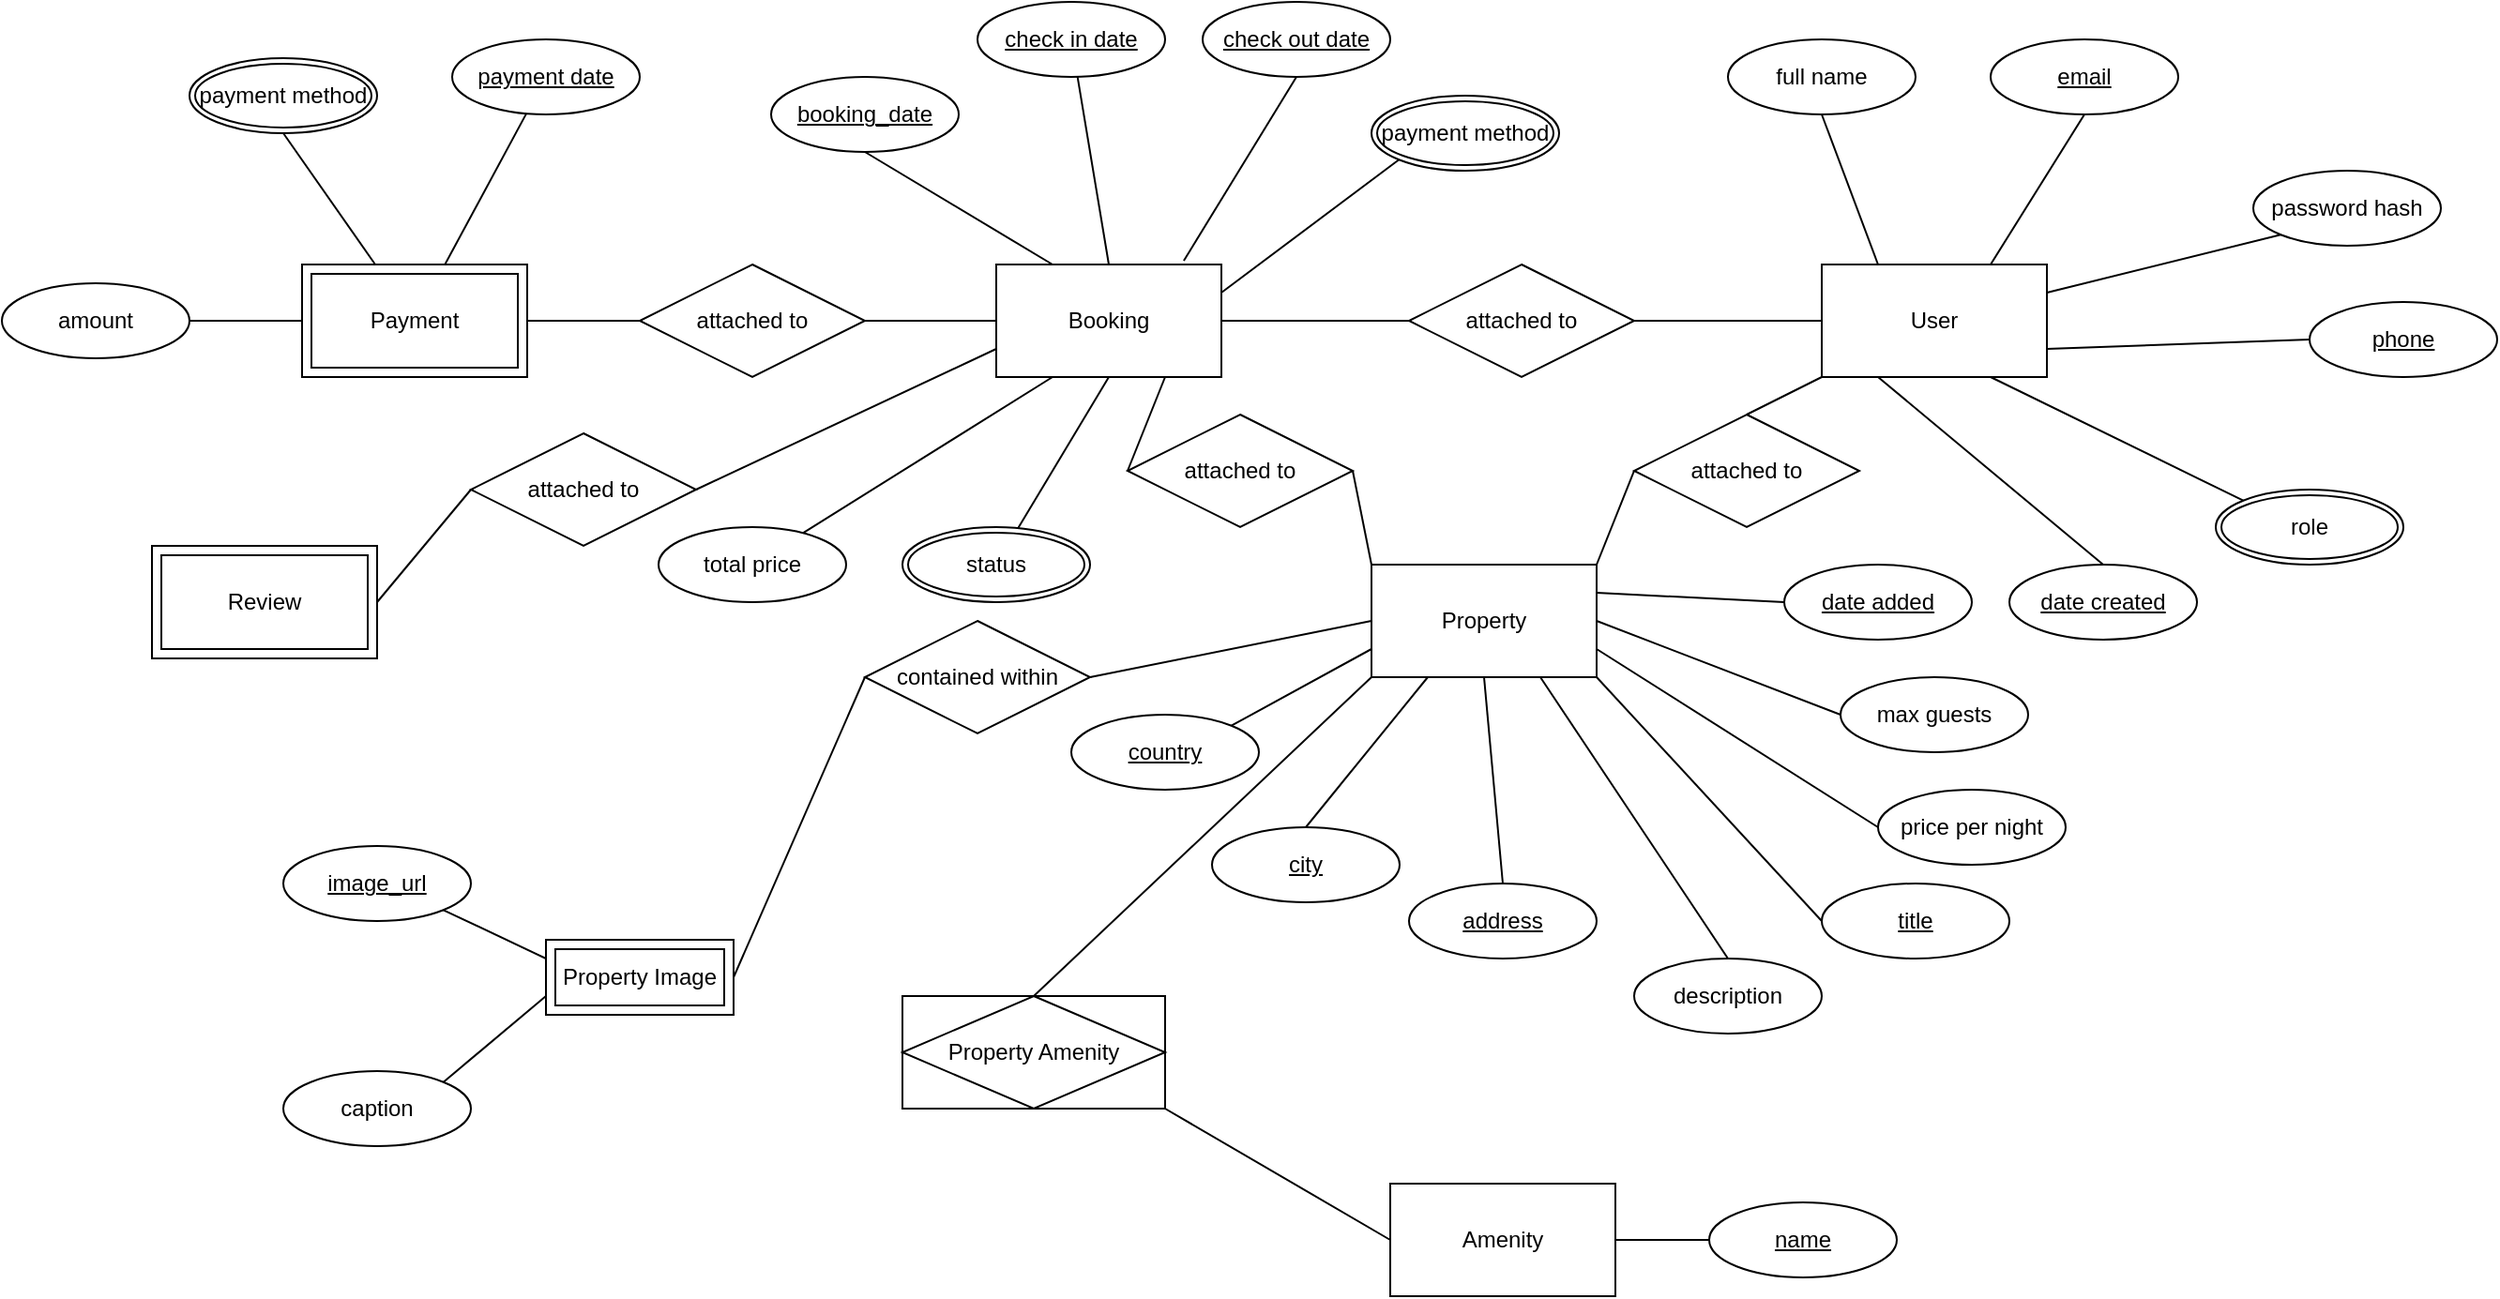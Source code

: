 <mxfile version="28.2.7">
  <diagram id="JWlRh97yMtgUO1gx5GdF" name="Page-1">
    <mxGraphModel dx="2276" dy="811" grid="1" gridSize="10" guides="1" tooltips="1" connect="1" arrows="1" fold="1" page="1" pageScale="1" pageWidth="850" pageHeight="1100" math="0" shadow="0">
      <root>
        <mxCell id="0" />
        <mxCell id="1" parent="0" />
        <mxCell id="tsay3o3xttCGw9lZ-1wW-1" value="Booking" style="rounded=0;whiteSpace=wrap;html=1;" vertex="1" parent="1">
          <mxGeometry x="310" y="170" width="120" height="60" as="geometry" />
        </mxCell>
        <mxCell id="tsay3o3xttCGw9lZ-1wW-2" value="Payment" style="shape=ext;margin=3;double=1;whiteSpace=wrap;html=1;align=center;" vertex="1" parent="1">
          <mxGeometry x="-60" y="170" width="120" height="60" as="geometry" />
        </mxCell>
        <mxCell id="tsay3o3xttCGw9lZ-1wW-3" value="Review" style="shape=ext;margin=3;double=1;whiteSpace=wrap;html=1;align=center;" vertex="1" parent="1">
          <mxGeometry x="-140" y="320" width="120" height="60" as="geometry" />
        </mxCell>
        <mxCell id="tsay3o3xttCGw9lZ-1wW-4" value="User" style="rounded=0;whiteSpace=wrap;html=1;" vertex="1" parent="1">
          <mxGeometry x="750" y="170" width="120" height="60" as="geometry" />
        </mxCell>
        <mxCell id="tsay3o3xttCGw9lZ-1wW-5" value="Amenity" style="rounded=0;whiteSpace=wrap;html=1;" vertex="1" parent="1">
          <mxGeometry x="520" y="660" width="120" height="60" as="geometry" />
        </mxCell>
        <mxCell id="tsay3o3xttCGw9lZ-1wW-6" value="Property Amenity" style="shape=associativeEntity;whiteSpace=wrap;html=1;align=center;" vertex="1" parent="1">
          <mxGeometry x="260" y="560" width="140" height="60" as="geometry" />
        </mxCell>
        <mxCell id="tsay3o3xttCGw9lZ-1wW-7" value="Property" style="rounded=0;whiteSpace=wrap;html=1;" vertex="1" parent="1">
          <mxGeometry x="510" y="330" width="120" height="60" as="geometry" />
        </mxCell>
        <mxCell id="tsay3o3xttCGw9lZ-1wW-8" value="" style="endArrow=none;html=1;rounded=0;exitX=1;exitY=0.5;exitDx=0;exitDy=0;" edge="1" parent="1" source="tsay3o3xttCGw9lZ-1wW-21" target="tsay3o3xttCGw9lZ-1wW-2">
          <mxGeometry relative="1" as="geometry">
            <mxPoint x="10" y="279" as="sourcePoint" />
            <mxPoint x="170" y="279" as="targetPoint" />
          </mxGeometry>
        </mxCell>
        <mxCell id="tsay3o3xttCGw9lZ-1wW-9" value="" style="endArrow=none;html=1;rounded=0;exitX=0.5;exitY=1;exitDx=0;exitDy=0;" edge="1" parent="1" source="tsay3o3xttCGw9lZ-1wW-12" target="tsay3o3xttCGw9lZ-1wW-2">
          <mxGeometry relative="1" as="geometry">
            <mxPoint x="140.101" y="127.689" as="sourcePoint" />
            <mxPoint x="107" y="329" as="targetPoint" />
          </mxGeometry>
        </mxCell>
        <mxCell id="tsay3o3xttCGw9lZ-1wW-10" value="" style="endArrow=none;html=1;rounded=0;" edge="1" parent="1" source="tsay3o3xttCGw9lZ-1wW-11" target="tsay3o3xttCGw9lZ-1wW-2">
          <mxGeometry relative="1" as="geometry">
            <mxPoint x="243.563" y="138.47" as="sourcePoint" />
            <mxPoint x="177" y="329" as="targetPoint" />
          </mxGeometry>
        </mxCell>
        <mxCell id="tsay3o3xttCGw9lZ-1wW-11" value="payment date" style="ellipse;whiteSpace=wrap;html=1;align=center;fontStyle=4;" vertex="1" parent="1">
          <mxGeometry x="20" y="50" width="100" height="40" as="geometry" />
        </mxCell>
        <mxCell id="tsay3o3xttCGw9lZ-1wW-12" value="payment method" style="ellipse;shape=doubleEllipse;margin=3;whiteSpace=wrap;html=1;align=center;" vertex="1" parent="1">
          <mxGeometry x="-120" y="60" width="100" height="40" as="geometry" />
        </mxCell>
        <mxCell id="tsay3o3xttCGw9lZ-1wW-13" value="attached to" style="shape=rhombus;perimeter=rhombusPerimeter;whiteSpace=wrap;html=1;align=center;" vertex="1" parent="1">
          <mxGeometry x="120" y="170" width="120" height="60" as="geometry" />
        </mxCell>
        <mxCell id="tsay3o3xttCGw9lZ-1wW-14" value="" style="endArrow=none;html=1;rounded=0;exitX=1;exitY=0.5;exitDx=0;exitDy=0;entryX=0;entryY=0.5;entryDx=0;entryDy=0;" edge="1" parent="1" source="tsay3o3xttCGw9lZ-1wW-13" target="tsay3o3xttCGw9lZ-1wW-1">
          <mxGeometry relative="1" as="geometry">
            <mxPoint x="470" y="310" as="sourcePoint" />
            <mxPoint x="630" y="310" as="targetPoint" />
          </mxGeometry>
        </mxCell>
        <mxCell id="tsay3o3xttCGw9lZ-1wW-15" value="" style="endArrow=none;html=1;rounded=0;exitX=1;exitY=0.5;exitDx=0;exitDy=0;entryX=0;entryY=0.5;entryDx=0;entryDy=0;" edge="1" parent="1" source="tsay3o3xttCGw9lZ-1wW-2" target="tsay3o3xttCGw9lZ-1wW-13">
          <mxGeometry relative="1" as="geometry">
            <mxPoint x="440" y="250" as="sourcePoint" />
            <mxPoint x="460" y="300" as="targetPoint" />
          </mxGeometry>
        </mxCell>
        <mxCell id="tsay3o3xttCGw9lZ-1wW-16" value="check in date" style="ellipse;whiteSpace=wrap;html=1;align=center;fontStyle=4;" vertex="1" parent="1">
          <mxGeometry x="300" y="30" width="100" height="40" as="geometry" />
        </mxCell>
        <mxCell id="tsay3o3xttCGw9lZ-1wW-17" value="" style="endArrow=none;html=1;rounded=0;exitX=0.5;exitY=0;exitDx=0;exitDy=0;" edge="1" parent="1" source="tsay3o3xttCGw9lZ-1wW-1" target="tsay3o3xttCGw9lZ-1wW-16">
          <mxGeometry relative="1" as="geometry">
            <mxPoint x="260" y="120" as="sourcePoint" />
            <mxPoint x="330" y="120" as="targetPoint" />
          </mxGeometry>
        </mxCell>
        <mxCell id="tsay3o3xttCGw9lZ-1wW-18" value="booking_date" style="ellipse;whiteSpace=wrap;html=1;align=center;fontStyle=4;" vertex="1" parent="1">
          <mxGeometry x="190" y="70" width="100" height="40" as="geometry" />
        </mxCell>
        <mxCell id="tsay3o3xttCGw9lZ-1wW-19" value="" style="endArrow=none;html=1;rounded=0;exitX=0.25;exitY=0;exitDx=0;exitDy=0;entryX=0.5;entryY=1;entryDx=0;entryDy=0;" edge="1" parent="1" source="tsay3o3xttCGw9lZ-1wW-1" target="tsay3o3xttCGw9lZ-1wW-18">
          <mxGeometry relative="1" as="geometry">
            <mxPoint x="620" y="144" as="sourcePoint" />
            <mxPoint x="700" y="100" as="targetPoint" />
          </mxGeometry>
        </mxCell>
        <mxCell id="tsay3o3xttCGw9lZ-1wW-20" value="total price" style="ellipse;whiteSpace=wrap;html=1;align=center;" vertex="1" parent="1">
          <mxGeometry x="130" y="310" width="100" height="40" as="geometry" />
        </mxCell>
        <mxCell id="tsay3o3xttCGw9lZ-1wW-21" value="amount" style="ellipse;whiteSpace=wrap;html=1;align=center;" vertex="1" parent="1">
          <mxGeometry x="-220" y="180" width="100" height="40" as="geometry" />
        </mxCell>
        <mxCell id="tsay3o3xttCGw9lZ-1wW-22" value="" style="endArrow=none;html=1;rounded=0;entryX=0.25;entryY=1;entryDx=0;entryDy=0;" edge="1" parent="1" source="tsay3o3xttCGw9lZ-1wW-20" target="tsay3o3xttCGw9lZ-1wW-1">
          <mxGeometry relative="1" as="geometry">
            <mxPoint x="520" y="300" as="sourcePoint" />
            <mxPoint x="480" y="230" as="targetPoint" />
          </mxGeometry>
        </mxCell>
        <mxCell id="tsay3o3xttCGw9lZ-1wW-23" value="status" style="ellipse;shape=doubleEllipse;margin=3;whiteSpace=wrap;html=1;align=center;" vertex="1" parent="1">
          <mxGeometry x="260" y="310" width="100" height="40" as="geometry" />
        </mxCell>
        <mxCell id="tsay3o3xttCGw9lZ-1wW-24" value="" style="endArrow=none;html=1;rounded=0;entryX=0.5;entryY=1;entryDx=0;entryDy=0;" edge="1" parent="1" source="tsay3o3xttCGw9lZ-1wW-23" target="tsay3o3xttCGw9lZ-1wW-1">
          <mxGeometry relative="1" as="geometry">
            <mxPoint x="440" y="300" as="sourcePoint" />
            <mxPoint x="420" y="250" as="targetPoint" />
          </mxGeometry>
        </mxCell>
        <mxCell id="tsay3o3xttCGw9lZ-1wW-25" value="check out date" style="ellipse;whiteSpace=wrap;html=1;align=center;fontStyle=4;" vertex="1" parent="1">
          <mxGeometry x="420" y="30" width="100" height="40" as="geometry" />
        </mxCell>
        <mxCell id="tsay3o3xttCGw9lZ-1wW-26" value="" style="endArrow=none;html=1;rounded=0;exitX=0.833;exitY=-0.033;exitDx=0;exitDy=0;entryX=0.5;entryY=1;entryDx=0;entryDy=0;exitPerimeter=0;" edge="1" parent="1" source="tsay3o3xttCGw9lZ-1wW-1" target="tsay3o3xttCGw9lZ-1wW-25">
          <mxGeometry relative="1" as="geometry">
            <mxPoint x="470" y="220" as="sourcePoint" />
            <mxPoint x="478" y="160" as="targetPoint" />
          </mxGeometry>
        </mxCell>
        <mxCell id="tsay3o3xttCGw9lZ-1wW-27" value="payment method" style="ellipse;shape=doubleEllipse;margin=3;whiteSpace=wrap;html=1;align=center;" vertex="1" parent="1">
          <mxGeometry x="510" y="80" width="100" height="40" as="geometry" />
        </mxCell>
        <mxCell id="tsay3o3xttCGw9lZ-1wW-28" value="" style="endArrow=none;html=1;rounded=0;exitX=1;exitY=0.25;exitDx=0;exitDy=0;entryX=0;entryY=1;entryDx=0;entryDy=0;" edge="1" parent="1" source="tsay3o3xttCGw9lZ-1wW-1" target="tsay3o3xttCGw9lZ-1wW-27">
          <mxGeometry relative="1" as="geometry">
            <mxPoint x="500" y="268" as="sourcePoint" />
            <mxPoint x="560" y="170" as="targetPoint" />
          </mxGeometry>
        </mxCell>
        <mxCell id="tsay3o3xttCGw9lZ-1wW-29" value="attached to" style="shape=rhombus;perimeter=rhombusPerimeter;whiteSpace=wrap;html=1;align=center;" vertex="1" parent="1">
          <mxGeometry x="530" y="170" width="120" height="60" as="geometry" />
        </mxCell>
        <mxCell id="tsay3o3xttCGw9lZ-1wW-30" value="" style="endArrow=none;html=1;rounded=0;exitX=1;exitY=0.5;exitDx=0;exitDy=0;entryX=0;entryY=0.5;entryDx=0;entryDy=0;" edge="1" parent="1" source="tsay3o3xttCGw9lZ-1wW-1" target="tsay3o3xttCGw9lZ-1wW-29">
          <mxGeometry relative="1" as="geometry">
            <mxPoint x="560" y="260" as="sourcePoint" />
            <mxPoint x="630" y="260" as="targetPoint" />
          </mxGeometry>
        </mxCell>
        <mxCell id="tsay3o3xttCGw9lZ-1wW-31" value="" style="endArrow=none;html=1;rounded=0;exitX=1;exitY=0.5;exitDx=0;exitDy=0;" edge="1" parent="1" source="tsay3o3xttCGw9lZ-1wW-29" target="tsay3o3xttCGw9lZ-1wW-4">
          <mxGeometry relative="1" as="geometry">
            <mxPoint x="590" y="260" as="sourcePoint" />
            <mxPoint x="660" y="260" as="targetPoint" />
          </mxGeometry>
        </mxCell>
        <mxCell id="tsay3o3xttCGw9lZ-1wW-32" value="email" style="ellipse;whiteSpace=wrap;html=1;align=center;fontStyle=4;" vertex="1" parent="1">
          <mxGeometry x="840" y="50" width="100" height="40" as="geometry" />
        </mxCell>
        <mxCell id="tsay3o3xttCGw9lZ-1wW-33" value="" style="endArrow=none;html=1;rounded=0;exitX=0.75;exitY=0;exitDx=0;exitDy=0;entryX=0.5;entryY=1;entryDx=0;entryDy=0;" edge="1" parent="1" source="tsay3o3xttCGw9lZ-1wW-4" target="tsay3o3xttCGw9lZ-1wW-32">
          <mxGeometry relative="1" as="geometry">
            <mxPoint x="760" y="120" as="sourcePoint" />
            <mxPoint x="820" y="120" as="targetPoint" />
          </mxGeometry>
        </mxCell>
        <mxCell id="tsay3o3xttCGw9lZ-1wW-34" value="full name" style="ellipse;whiteSpace=wrap;html=1;align=center;" vertex="1" parent="1">
          <mxGeometry x="700" y="50" width="100" height="40" as="geometry" />
        </mxCell>
        <mxCell id="tsay3o3xttCGw9lZ-1wW-35" value="" style="endArrow=none;html=1;rounded=0;exitX=0.25;exitY=0;exitDx=0;exitDy=0;entryX=0.5;entryY=1;entryDx=0;entryDy=0;" edge="1" parent="1" source="tsay3o3xttCGw9lZ-1wW-4" target="tsay3o3xttCGw9lZ-1wW-34">
          <mxGeometry relative="1" as="geometry">
            <mxPoint x="730" y="210" as="sourcePoint" />
            <mxPoint x="790" y="140" as="targetPoint" />
          </mxGeometry>
        </mxCell>
        <mxCell id="tsay3o3xttCGw9lZ-1wW-36" value="password hash" style="ellipse;whiteSpace=wrap;html=1;align=center;" vertex="1" parent="1">
          <mxGeometry x="980" y="120" width="100" height="40" as="geometry" />
        </mxCell>
        <mxCell id="tsay3o3xttCGw9lZ-1wW-37" value="" style="endArrow=none;html=1;rounded=0;exitX=1;exitY=0.25;exitDx=0;exitDy=0;entryX=0;entryY=1;entryDx=0;entryDy=0;" edge="1" parent="1" source="tsay3o3xttCGw9lZ-1wW-4" target="tsay3o3xttCGw9lZ-1wW-36">
          <mxGeometry relative="1" as="geometry">
            <mxPoint x="920" y="230" as="sourcePoint" />
            <mxPoint x="970" y="150" as="targetPoint" />
          </mxGeometry>
        </mxCell>
        <mxCell id="tsay3o3xttCGw9lZ-1wW-38" value="phone" style="ellipse;whiteSpace=wrap;html=1;align=center;fontStyle=4;" vertex="1" parent="1">
          <mxGeometry x="1010" y="190" width="100" height="40" as="geometry" />
        </mxCell>
        <mxCell id="tsay3o3xttCGw9lZ-1wW-39" value="" style="endArrow=none;html=1;rounded=0;exitX=1;exitY=0.75;exitDx=0;exitDy=0;entryX=0;entryY=0.5;entryDx=0;entryDy=0;" edge="1" parent="1" source="tsay3o3xttCGw9lZ-1wW-4" target="tsay3o3xttCGw9lZ-1wW-38">
          <mxGeometry relative="1" as="geometry">
            <mxPoint x="960" y="321" as="sourcePoint" />
            <mxPoint x="1085" y="240" as="targetPoint" />
          </mxGeometry>
        </mxCell>
        <mxCell id="tsay3o3xttCGw9lZ-1wW-40" value="role" style="ellipse;shape=doubleEllipse;margin=3;whiteSpace=wrap;html=1;align=center;" vertex="1" parent="1">
          <mxGeometry x="960" y="290" width="100" height="40" as="geometry" />
        </mxCell>
        <mxCell id="tsay3o3xttCGw9lZ-1wW-41" value="" style="endArrow=none;html=1;rounded=0;exitX=0.75;exitY=1;exitDx=0;exitDy=0;entryX=0;entryY=0;entryDx=0;entryDy=0;" edge="1" parent="1" source="tsay3o3xttCGw9lZ-1wW-4" target="tsay3o3xttCGw9lZ-1wW-40">
          <mxGeometry relative="1" as="geometry">
            <mxPoint x="910" y="265" as="sourcePoint" />
            <mxPoint x="1050" y="240" as="targetPoint" />
          </mxGeometry>
        </mxCell>
        <mxCell id="tsay3o3xttCGw9lZ-1wW-42" value="date created" style="ellipse;whiteSpace=wrap;html=1;align=center;fontStyle=4;" vertex="1" parent="1">
          <mxGeometry x="850" y="330" width="100" height="40" as="geometry" />
        </mxCell>
        <mxCell id="tsay3o3xttCGw9lZ-1wW-43" value="" style="endArrow=none;html=1;rounded=0;exitX=0.25;exitY=1;exitDx=0;exitDy=0;entryX=0.5;entryY=0;entryDx=0;entryDy=0;" edge="1" parent="1" source="tsay3o3xttCGw9lZ-1wW-4" target="tsay3o3xttCGw9lZ-1wW-42">
          <mxGeometry relative="1" as="geometry">
            <mxPoint x="800" y="250" as="sourcePoint" />
            <mxPoint x="875" y="306" as="targetPoint" />
          </mxGeometry>
        </mxCell>
        <mxCell id="tsay3o3xttCGw9lZ-1wW-44" value="contained within" style="shape=rhombus;perimeter=rhombusPerimeter;whiteSpace=wrap;html=1;align=center;" vertex="1" parent="1">
          <mxGeometry x="240" y="360" width="120" height="60" as="geometry" />
        </mxCell>
        <mxCell id="tsay3o3xttCGw9lZ-1wW-45" value="attached to" style="shape=rhombus;perimeter=rhombusPerimeter;whiteSpace=wrap;html=1;align=center;" vertex="1" parent="1">
          <mxGeometry x="380" y="250" width="120" height="60" as="geometry" />
        </mxCell>
        <mxCell id="tsay3o3xttCGw9lZ-1wW-46" value="" style="endArrow=none;html=1;rounded=0;entryX=0.75;entryY=1;entryDx=0;entryDy=0;exitX=0;exitY=0.5;exitDx=0;exitDy=0;" edge="1" parent="1" source="tsay3o3xttCGw9lZ-1wW-45" target="tsay3o3xttCGw9lZ-1wW-1">
          <mxGeometry relative="1" as="geometry">
            <mxPoint x="480" y="330" as="sourcePoint" />
            <mxPoint x="519" y="260" as="targetPoint" />
          </mxGeometry>
        </mxCell>
        <mxCell id="tsay3o3xttCGw9lZ-1wW-47" value="" style="endArrow=none;html=1;rounded=0;entryX=1;entryY=0.5;entryDx=0;entryDy=0;exitX=0;exitY=0;exitDx=0;exitDy=0;" edge="1" parent="1" source="tsay3o3xttCGw9lZ-1wW-7" target="tsay3o3xttCGw9lZ-1wW-45">
          <mxGeometry relative="1" as="geometry">
            <mxPoint x="640" y="350" as="sourcePoint" />
            <mxPoint x="679" y="280" as="targetPoint" />
          </mxGeometry>
        </mxCell>
        <mxCell id="tsay3o3xttCGw9lZ-1wW-48" value="attached to" style="shape=rhombus;perimeter=rhombusPerimeter;whiteSpace=wrap;html=1;align=center;" vertex="1" parent="1">
          <mxGeometry x="650" y="250" width="120" height="60" as="geometry" />
        </mxCell>
        <mxCell id="tsay3o3xttCGw9lZ-1wW-49" value="" style="endArrow=none;html=1;rounded=0;entryX=1;entryY=0;entryDx=0;entryDy=0;exitX=0;exitY=0.5;exitDx=0;exitDy=0;" edge="1" parent="1" source="tsay3o3xttCGw9lZ-1wW-48" target="tsay3o3xttCGw9lZ-1wW-7">
          <mxGeometry relative="1" as="geometry">
            <mxPoint x="750" y="410" as="sourcePoint" />
            <mxPoint x="720" y="360" as="targetPoint" />
          </mxGeometry>
        </mxCell>
        <mxCell id="tsay3o3xttCGw9lZ-1wW-50" value="" style="endArrow=none;html=1;rounded=0;entryX=0.5;entryY=0;entryDx=0;entryDy=0;exitX=0;exitY=1;exitDx=0;exitDy=0;" edge="1" parent="1" source="tsay3o3xttCGw9lZ-1wW-4" target="tsay3o3xttCGw9lZ-1wW-48">
          <mxGeometry relative="1" as="geometry">
            <mxPoint x="810" y="370" as="sourcePoint" />
            <mxPoint x="750" y="410" as="targetPoint" />
          </mxGeometry>
        </mxCell>
        <mxCell id="tsay3o3xttCGw9lZ-1wW-51" value="Property Image" style="shape=ext;margin=3;double=1;whiteSpace=wrap;html=1;align=center;" vertex="1" parent="1">
          <mxGeometry x="70" y="530" width="100" height="40" as="geometry" />
        </mxCell>
        <mxCell id="tsay3o3xttCGw9lZ-1wW-52" value="" style="endArrow=none;html=1;rounded=0;entryX=0;entryY=0.5;entryDx=0;entryDy=0;exitX=1;exitY=0.5;exitDx=0;exitDy=0;" edge="1" parent="1" source="tsay3o3xttCGw9lZ-1wW-51" target="tsay3o3xttCGw9lZ-1wW-44">
          <mxGeometry relative="1" as="geometry">
            <mxPoint x="330" y="530" as="sourcePoint" />
            <mxPoint x="340" y="440" as="targetPoint" />
          </mxGeometry>
        </mxCell>
        <mxCell id="tsay3o3xttCGw9lZ-1wW-53" value="" style="endArrow=none;html=1;rounded=0;entryX=0;entryY=0.5;entryDx=0;entryDy=0;exitX=1;exitY=0.5;exitDx=0;exitDy=0;" edge="1" parent="1" source="tsay3o3xttCGw9lZ-1wW-44" target="tsay3o3xttCGw9lZ-1wW-7">
          <mxGeometry relative="1" as="geometry">
            <mxPoint x="510" y="530" as="sourcePoint" />
            <mxPoint x="520" y="440" as="targetPoint" />
          </mxGeometry>
        </mxCell>
        <mxCell id="tsay3o3xttCGw9lZ-1wW-54" value="address" style="ellipse;whiteSpace=wrap;html=1;align=center;fontStyle=4;" vertex="1" parent="1">
          <mxGeometry x="530" y="500" width="100" height="40" as="geometry" />
        </mxCell>
        <mxCell id="tsay3o3xttCGw9lZ-1wW-55" value="city" style="ellipse;whiteSpace=wrap;html=1;align=center;fontStyle=4;" vertex="1" parent="1">
          <mxGeometry x="425" y="470" width="100" height="40" as="geometry" />
        </mxCell>
        <mxCell id="tsay3o3xttCGw9lZ-1wW-56" value="country" style="ellipse;whiteSpace=wrap;html=1;align=center;fontStyle=4;" vertex="1" parent="1">
          <mxGeometry x="350" y="410" width="100" height="40" as="geometry" />
        </mxCell>
        <mxCell id="tsay3o3xttCGw9lZ-1wW-57" value="title" style="ellipse;whiteSpace=wrap;html=1;align=center;fontStyle=4;" vertex="1" parent="1">
          <mxGeometry x="750" y="500" width="100" height="40" as="geometry" />
        </mxCell>
        <mxCell id="tsay3o3xttCGw9lZ-1wW-58" value="description" style="ellipse;whiteSpace=wrap;html=1;align=center;" vertex="1" parent="1">
          <mxGeometry x="650" y="540" width="100" height="40" as="geometry" />
        </mxCell>
        <mxCell id="tsay3o3xttCGw9lZ-1wW-59" value="price per night" style="ellipse;whiteSpace=wrap;html=1;align=center;" vertex="1" parent="1">
          <mxGeometry x="780" y="450" width="100" height="40" as="geometry" />
        </mxCell>
        <mxCell id="tsay3o3xttCGw9lZ-1wW-60" value="max guests" style="ellipse;whiteSpace=wrap;html=1;align=center;" vertex="1" parent="1">
          <mxGeometry x="760" y="390" width="100" height="40" as="geometry" />
        </mxCell>
        <mxCell id="tsay3o3xttCGw9lZ-1wW-61" value="date added" style="ellipse;whiteSpace=wrap;html=1;align=center;fontStyle=4;" vertex="1" parent="1">
          <mxGeometry x="730" y="330" width="100" height="40" as="geometry" />
        </mxCell>
        <mxCell id="tsay3o3xttCGw9lZ-1wW-62" value="" style="endArrow=none;html=1;rounded=0;entryX=0;entryY=0.75;entryDx=0;entryDy=0;exitX=1;exitY=0;exitDx=0;exitDy=0;" edge="1" parent="1" source="tsay3o3xttCGw9lZ-1wW-56" target="tsay3o3xttCGw9lZ-1wW-7">
          <mxGeometry relative="1" as="geometry">
            <mxPoint x="520" y="450" as="sourcePoint" />
            <mxPoint x="670" y="420" as="targetPoint" />
          </mxGeometry>
        </mxCell>
        <mxCell id="tsay3o3xttCGw9lZ-1wW-63" value="" style="endArrow=none;html=1;rounded=0;entryX=0.25;entryY=1;entryDx=0;entryDy=0;exitX=0.5;exitY=0;exitDx=0;exitDy=0;" edge="1" parent="1" source="tsay3o3xttCGw9lZ-1wW-55" target="tsay3o3xttCGw9lZ-1wW-7">
          <mxGeometry relative="1" as="geometry">
            <mxPoint x="530" y="461" as="sourcePoint" />
            <mxPoint x="605" y="420" as="targetPoint" />
          </mxGeometry>
        </mxCell>
        <mxCell id="tsay3o3xttCGw9lZ-1wW-64" value="" style="endArrow=none;html=1;rounded=0;entryX=0.5;entryY=1;entryDx=0;entryDy=0;exitX=0.5;exitY=0;exitDx=0;exitDy=0;" edge="1" parent="1" source="tsay3o3xttCGw9lZ-1wW-54" target="tsay3o3xttCGw9lZ-1wW-7">
          <mxGeometry relative="1" as="geometry">
            <mxPoint x="620" y="471" as="sourcePoint" />
            <mxPoint x="695" y="430" as="targetPoint" />
          </mxGeometry>
        </mxCell>
        <mxCell id="tsay3o3xttCGw9lZ-1wW-65" value="" style="endArrow=none;html=1;rounded=0;entryX=0.75;entryY=1;entryDx=0;entryDy=0;exitX=0.5;exitY=0;exitDx=0;exitDy=0;" edge="1" parent="1" source="tsay3o3xttCGw9lZ-1wW-58" target="tsay3o3xttCGw9lZ-1wW-7">
          <mxGeometry relative="1" as="geometry">
            <mxPoint x="670" y="471" as="sourcePoint" />
            <mxPoint x="745" y="430" as="targetPoint" />
          </mxGeometry>
        </mxCell>
        <mxCell id="tsay3o3xttCGw9lZ-1wW-66" value="" style="endArrow=none;html=1;rounded=0;entryX=1;entryY=1;entryDx=0;entryDy=0;exitX=0;exitY=0.5;exitDx=0;exitDy=0;" edge="1" parent="1" source="tsay3o3xttCGw9lZ-1wW-57" target="tsay3o3xttCGw9lZ-1wW-7">
          <mxGeometry relative="1" as="geometry">
            <mxPoint x="710" y="471" as="sourcePoint" />
            <mxPoint x="785" y="430" as="targetPoint" />
          </mxGeometry>
        </mxCell>
        <mxCell id="tsay3o3xttCGw9lZ-1wW-67" value="" style="endArrow=none;html=1;rounded=0;entryX=1;entryY=0.75;entryDx=0;entryDy=0;exitX=0;exitY=0.5;exitDx=0;exitDy=0;" edge="1" parent="1" source="tsay3o3xttCGw9lZ-1wW-59" target="tsay3o3xttCGw9lZ-1wW-7">
          <mxGeometry relative="1" as="geometry">
            <mxPoint x="710" y="441" as="sourcePoint" />
            <mxPoint x="785" y="400" as="targetPoint" />
          </mxGeometry>
        </mxCell>
        <mxCell id="tsay3o3xttCGw9lZ-1wW-68" value="" style="endArrow=none;html=1;rounded=0;entryX=1;entryY=0.5;entryDx=0;entryDy=0;exitX=0;exitY=0.5;exitDx=0;exitDy=0;" edge="1" parent="1" source="tsay3o3xttCGw9lZ-1wW-60" target="tsay3o3xttCGw9lZ-1wW-7">
          <mxGeometry relative="1" as="geometry">
            <mxPoint x="690" y="411" as="sourcePoint" />
            <mxPoint x="765" y="370" as="targetPoint" />
          </mxGeometry>
        </mxCell>
        <mxCell id="tsay3o3xttCGw9lZ-1wW-69" value="attached to" style="shape=rhombus;perimeter=rhombusPerimeter;whiteSpace=wrap;html=1;align=center;" vertex="1" parent="1">
          <mxGeometry x="30" y="260" width="120" height="60" as="geometry" />
        </mxCell>
        <mxCell id="tsay3o3xttCGw9lZ-1wW-70" value="" style="endArrow=none;html=1;rounded=0;exitX=1;exitY=0.5;exitDx=0;exitDy=0;entryX=0;entryY=0.75;entryDx=0;entryDy=0;" edge="1" parent="1" source="tsay3o3xttCGw9lZ-1wW-69" target="tsay3o3xttCGw9lZ-1wW-1">
          <mxGeometry relative="1" as="geometry">
            <mxPoint x="210" y="240" as="sourcePoint" />
            <mxPoint x="280" y="240" as="targetPoint" />
          </mxGeometry>
        </mxCell>
        <mxCell id="tsay3o3xttCGw9lZ-1wW-71" value="" style="endArrow=none;html=1;rounded=0;exitX=1;exitY=0.5;exitDx=0;exitDy=0;entryX=0;entryY=0.5;entryDx=0;entryDy=0;" edge="1" parent="1" source="tsay3o3xttCGw9lZ-1wW-3" target="tsay3o3xttCGw9lZ-1wW-69">
          <mxGeometry relative="1" as="geometry">
            <mxPoint x="120" y="250" as="sourcePoint" />
            <mxPoint x="190" y="250" as="targetPoint" />
          </mxGeometry>
        </mxCell>
        <mxCell id="tsay3o3xttCGw9lZ-1wW-72" value="name" style="ellipse;whiteSpace=wrap;html=1;align=center;fontStyle=4;" vertex="1" parent="1">
          <mxGeometry x="690" y="670" width="100" height="40" as="geometry" />
        </mxCell>
        <mxCell id="tsay3o3xttCGw9lZ-1wW-73" value="" style="endArrow=none;html=1;rounded=0;entryX=0;entryY=0.5;entryDx=0;entryDy=0;exitX=1;exitY=0.5;exitDx=0;exitDy=0;" edge="1" parent="1" source="tsay3o3xttCGw9lZ-1wW-5" target="tsay3o3xttCGw9lZ-1wW-72">
          <mxGeometry relative="1" as="geometry">
            <mxPoint x="490" y="610" as="sourcePoint" />
            <mxPoint x="640" y="580" as="targetPoint" />
          </mxGeometry>
        </mxCell>
        <mxCell id="tsay3o3xttCGw9lZ-1wW-74" value="" style="endArrow=none;html=1;rounded=0;entryX=0;entryY=1;entryDx=0;entryDy=0;exitX=0.5;exitY=0;exitDx=0;exitDy=0;" edge="1" parent="1" source="tsay3o3xttCGw9lZ-1wW-6" target="tsay3o3xttCGw9lZ-1wW-7">
          <mxGeometry relative="1" as="geometry">
            <mxPoint x="410" y="560" as="sourcePoint" />
            <mxPoint x="560" y="530" as="targetPoint" />
          </mxGeometry>
        </mxCell>
        <mxCell id="tsay3o3xttCGw9lZ-1wW-75" value="" style="endArrow=none;html=1;rounded=0;entryX=0;entryY=0.5;entryDx=0;entryDy=0;exitX=1;exitY=1;exitDx=0;exitDy=0;" edge="1" parent="1" source="tsay3o3xttCGw9lZ-1wW-6" target="tsay3o3xttCGw9lZ-1wW-5">
          <mxGeometry relative="1" as="geometry">
            <mxPoint x="450" y="650" as="sourcePoint" />
            <mxPoint x="600" y="620" as="targetPoint" />
          </mxGeometry>
        </mxCell>
        <mxCell id="tsay3o3xttCGw9lZ-1wW-76" value="image_url" style="ellipse;whiteSpace=wrap;html=1;align=center;fontStyle=4;" vertex="1" parent="1">
          <mxGeometry x="-70" y="480" width="100" height="40" as="geometry" />
        </mxCell>
        <mxCell id="tsay3o3xttCGw9lZ-1wW-77" value="caption" style="ellipse;whiteSpace=wrap;html=1;align=center;" vertex="1" parent="1">
          <mxGeometry x="-70" y="600" width="100" height="40" as="geometry" />
        </mxCell>
        <mxCell id="tsay3o3xttCGw9lZ-1wW-78" value="" style="endArrow=none;html=1;rounded=0;entryX=1;entryY=1;entryDx=0;entryDy=0;exitX=0;exitY=0.25;exitDx=0;exitDy=0;" edge="1" parent="1" source="tsay3o3xttCGw9lZ-1wW-51" target="tsay3o3xttCGw9lZ-1wW-76">
          <mxGeometry relative="1" as="geometry">
            <mxPoint x="120" y="600" as="sourcePoint" />
            <mxPoint x="190" y="440" as="targetPoint" />
          </mxGeometry>
        </mxCell>
        <mxCell id="tsay3o3xttCGw9lZ-1wW-79" value="" style="endArrow=none;html=1;rounded=0;entryX=0;entryY=0.75;entryDx=0;entryDy=0;exitX=1;exitY=0;exitDx=0;exitDy=0;" edge="1" parent="1" source="tsay3o3xttCGw9lZ-1wW-77" target="tsay3o3xttCGw9lZ-1wW-51">
          <mxGeometry relative="1" as="geometry">
            <mxPoint x="120" y="790" as="sourcePoint" />
            <mxPoint x="190" y="630" as="targetPoint" />
          </mxGeometry>
        </mxCell>
        <mxCell id="tsay3o3xttCGw9lZ-1wW-80" value="" style="endArrow=none;html=1;rounded=0;entryX=1;entryY=0.25;entryDx=0;entryDy=0;exitX=0;exitY=0.5;exitDx=0;exitDy=0;" edge="1" parent="1" source="tsay3o3xttCGw9lZ-1wW-61" target="tsay3o3xttCGw9lZ-1wW-7">
          <mxGeometry relative="1" as="geometry">
            <mxPoint x="810" y="390" as="sourcePoint" />
            <mxPoint x="680" y="340" as="targetPoint" />
          </mxGeometry>
        </mxCell>
      </root>
    </mxGraphModel>
  </diagram>
</mxfile>
